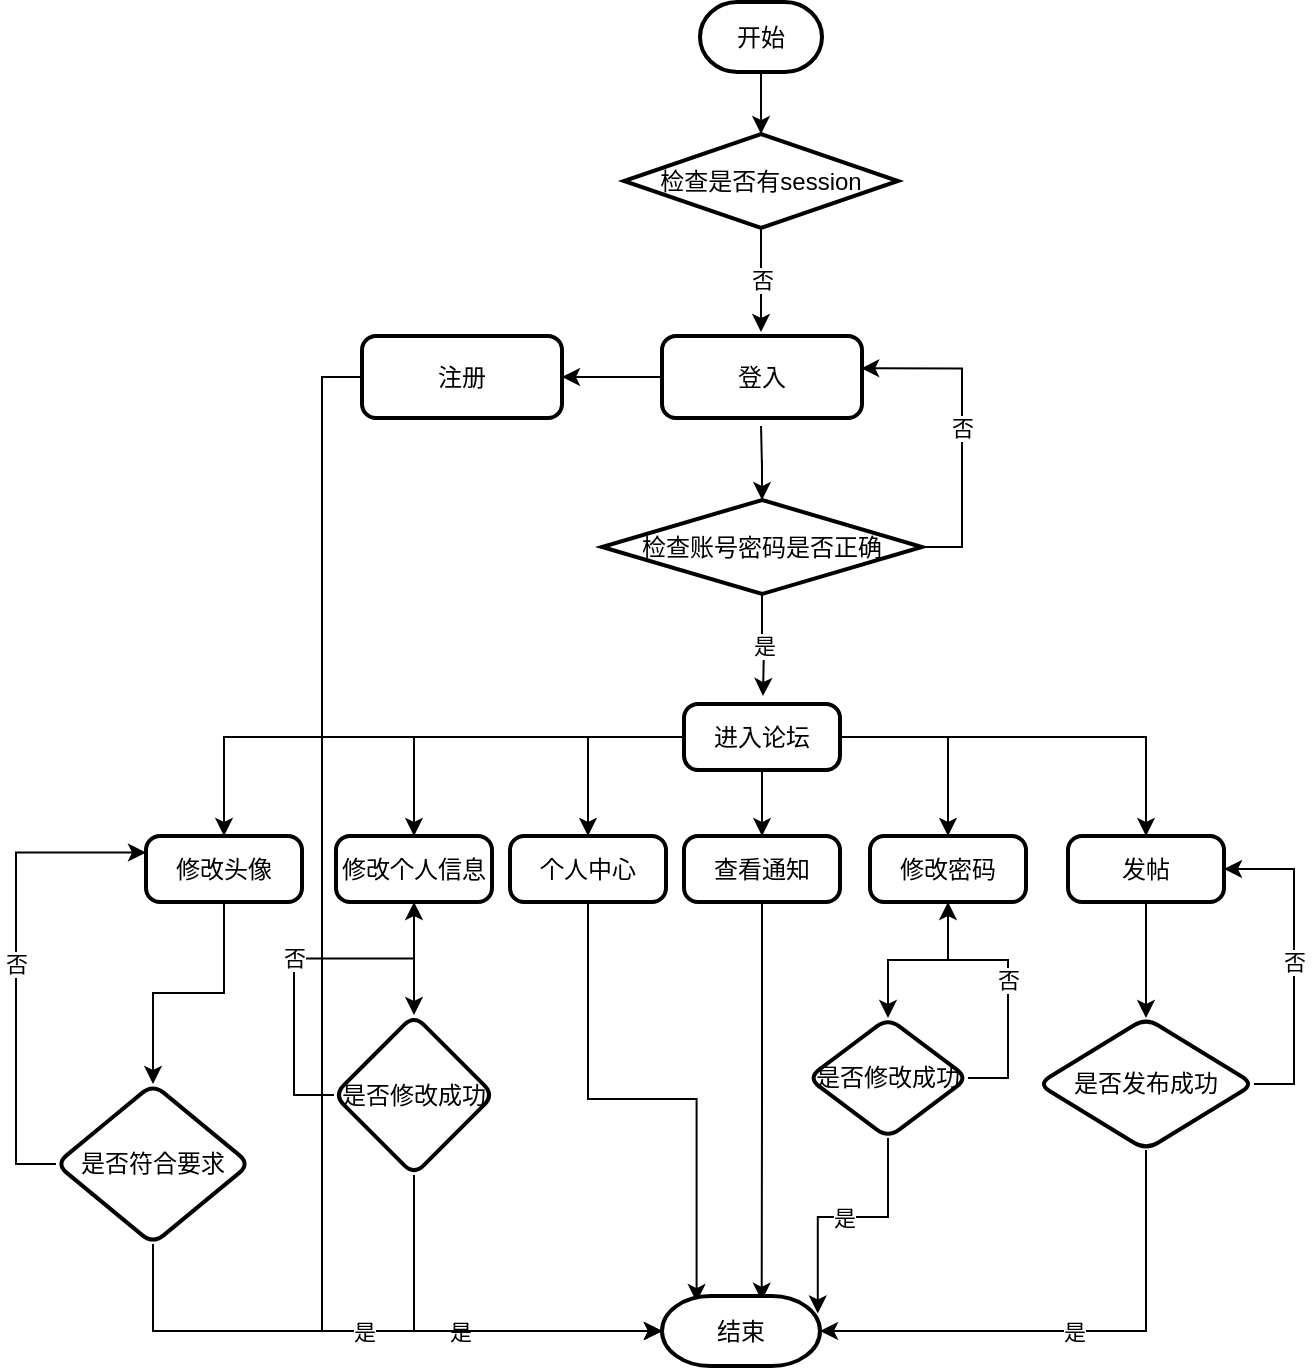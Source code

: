 <mxfile version="20.3.2" type="github">
  <diagram id="othqXeQ_uBLobyq-8VhW" name="第 1 页">
    <mxGraphModel dx="1422" dy="794" grid="0" gridSize="10" guides="1" tooltips="1" connect="1" arrows="1" fold="1" page="1" pageScale="1" pageWidth="827" pageHeight="1169" math="0" shadow="0">
      <root>
        <mxCell id="0" />
        <mxCell id="1" parent="0" />
        <mxCell id="DGvuqAQG5Nx5wT4afMYh-6" style="edgeStyle=orthogonalEdgeStyle;rounded=0;orthogonalLoop=1;jettySize=auto;html=1;exitX=0.5;exitY=1;exitDx=0;exitDy=0;exitPerimeter=0;" edge="1" parent="1" source="DGvuqAQG5Nx5wT4afMYh-1" target="DGvuqAQG5Nx5wT4afMYh-4">
          <mxGeometry relative="1" as="geometry" />
        </mxCell>
        <mxCell id="DGvuqAQG5Nx5wT4afMYh-1" value="开始" style="strokeWidth=2;html=1;shape=mxgraph.flowchart.terminator;whiteSpace=wrap;" vertex="1" parent="1">
          <mxGeometry x="383" y="12" width="61" height="35" as="geometry" />
        </mxCell>
        <mxCell id="DGvuqAQG5Nx5wT4afMYh-8" value="否" style="edgeStyle=orthogonalEdgeStyle;rounded=0;orthogonalLoop=1;jettySize=auto;html=1;" edge="1" parent="1" source="DGvuqAQG5Nx5wT4afMYh-4">
          <mxGeometry relative="1" as="geometry">
            <mxPoint x="413.5" y="177" as="targetPoint" />
          </mxGeometry>
        </mxCell>
        <mxCell id="DGvuqAQG5Nx5wT4afMYh-4" value="检查是否有session" style="strokeWidth=2;html=1;shape=mxgraph.flowchart.decision;whiteSpace=wrap;" vertex="1" parent="1">
          <mxGeometry x="345" y="78" width="137" height="47" as="geometry" />
        </mxCell>
        <mxCell id="DGvuqAQG5Nx5wT4afMYh-10" value="" style="edgeStyle=orthogonalEdgeStyle;rounded=0;orthogonalLoop=1;jettySize=auto;html=1;" edge="1" parent="1" target="DGvuqAQG5Nx5wT4afMYh-9">
          <mxGeometry relative="1" as="geometry">
            <mxPoint x="413.514" y="224" as="sourcePoint" />
          </mxGeometry>
        </mxCell>
        <mxCell id="DGvuqAQG5Nx5wT4afMYh-17" value="否" style="edgeStyle=orthogonalEdgeStyle;rounded=0;orthogonalLoop=1;jettySize=auto;html=1;exitX=1;exitY=0.5;exitDx=0;exitDy=0;exitPerimeter=0;entryX=0.996;entryY=0.394;entryDx=0;entryDy=0;entryPerimeter=0;" edge="1" parent="1" source="DGvuqAQG5Nx5wT4afMYh-9" target="DGvuqAQG5Nx5wT4afMYh-11">
          <mxGeometry relative="1" as="geometry" />
        </mxCell>
        <mxCell id="DGvuqAQG5Nx5wT4afMYh-19" value="是" style="edgeStyle=orthogonalEdgeStyle;rounded=0;orthogonalLoop=1;jettySize=auto;html=1;" edge="1" parent="1" source="DGvuqAQG5Nx5wT4afMYh-9">
          <mxGeometry relative="1" as="geometry">
            <mxPoint x="414.486" y="359" as="targetPoint" />
          </mxGeometry>
        </mxCell>
        <mxCell id="DGvuqAQG5Nx5wT4afMYh-9" value="检查账号密码是否正确" style="strokeWidth=2;html=1;shape=mxgraph.flowchart.decision;whiteSpace=wrap;" vertex="1" parent="1">
          <mxGeometry x="334" y="261" width="160" height="47" as="geometry" />
        </mxCell>
        <mxCell id="DGvuqAQG5Nx5wT4afMYh-13" value="" style="edgeStyle=orthogonalEdgeStyle;rounded=0;orthogonalLoop=1;jettySize=auto;html=1;" edge="1" parent="1" source="DGvuqAQG5Nx5wT4afMYh-11" target="DGvuqAQG5Nx5wT4afMYh-12">
          <mxGeometry relative="1" as="geometry" />
        </mxCell>
        <mxCell id="DGvuqAQG5Nx5wT4afMYh-11" value="登入" style="rounded=1;whiteSpace=wrap;html=1;absoluteArcSize=1;arcSize=14;strokeWidth=2;" vertex="1" parent="1">
          <mxGeometry x="364" y="179" width="100" height="41" as="geometry" />
        </mxCell>
        <mxCell id="DGvuqAQG5Nx5wT4afMYh-55" style="edgeStyle=orthogonalEdgeStyle;rounded=0;orthogonalLoop=1;jettySize=auto;html=1;exitX=0;exitY=0.5;exitDx=0;exitDy=0;entryX=0;entryY=0.5;entryDx=0;entryDy=0;entryPerimeter=0;" edge="1" parent="1" source="DGvuqAQG5Nx5wT4afMYh-12" target="DGvuqAQG5Nx5wT4afMYh-39">
          <mxGeometry relative="1" as="geometry" />
        </mxCell>
        <mxCell id="DGvuqAQG5Nx5wT4afMYh-12" value="注册" style="rounded=1;whiteSpace=wrap;html=1;absoluteArcSize=1;arcSize=14;strokeWidth=2;" vertex="1" parent="1">
          <mxGeometry x="214" y="179" width="100" height="41" as="geometry" />
        </mxCell>
        <mxCell id="DGvuqAQG5Nx5wT4afMYh-22" value="" style="edgeStyle=orthogonalEdgeStyle;rounded=0;orthogonalLoop=1;jettySize=auto;html=1;" edge="1" parent="1" source="DGvuqAQG5Nx5wT4afMYh-20" target="DGvuqAQG5Nx5wT4afMYh-21">
          <mxGeometry relative="1" as="geometry" />
        </mxCell>
        <mxCell id="DGvuqAQG5Nx5wT4afMYh-24" value="" style="edgeStyle=orthogonalEdgeStyle;rounded=0;orthogonalLoop=1;jettySize=auto;html=1;" edge="1" parent="1" source="DGvuqAQG5Nx5wT4afMYh-20" target="DGvuqAQG5Nx5wT4afMYh-23">
          <mxGeometry relative="1" as="geometry" />
        </mxCell>
        <mxCell id="DGvuqAQG5Nx5wT4afMYh-26" value="" style="edgeStyle=orthogonalEdgeStyle;rounded=0;orthogonalLoop=1;jettySize=auto;html=1;" edge="1" parent="1" source="DGvuqAQG5Nx5wT4afMYh-20" target="DGvuqAQG5Nx5wT4afMYh-25">
          <mxGeometry relative="1" as="geometry" />
        </mxCell>
        <mxCell id="DGvuqAQG5Nx5wT4afMYh-28" value="" style="edgeStyle=orthogonalEdgeStyle;rounded=0;orthogonalLoop=1;jettySize=auto;html=1;" edge="1" parent="1" source="DGvuqAQG5Nx5wT4afMYh-20" target="DGvuqAQG5Nx5wT4afMYh-27">
          <mxGeometry relative="1" as="geometry" />
        </mxCell>
        <mxCell id="DGvuqAQG5Nx5wT4afMYh-32" value="" style="edgeStyle=orthogonalEdgeStyle;rounded=0;orthogonalLoop=1;jettySize=auto;html=1;" edge="1" parent="1" source="DGvuqAQG5Nx5wT4afMYh-20" target="DGvuqAQG5Nx5wT4afMYh-31">
          <mxGeometry relative="1" as="geometry" />
        </mxCell>
        <mxCell id="DGvuqAQG5Nx5wT4afMYh-34" value="" style="edgeStyle=orthogonalEdgeStyle;rounded=0;orthogonalLoop=1;jettySize=auto;html=1;" edge="1" parent="1" source="DGvuqAQG5Nx5wT4afMYh-20" target="DGvuqAQG5Nx5wT4afMYh-33">
          <mxGeometry relative="1" as="geometry" />
        </mxCell>
        <mxCell id="DGvuqAQG5Nx5wT4afMYh-20" value="进入论坛" style="rounded=1;whiteSpace=wrap;html=1;absoluteArcSize=1;arcSize=14;strokeWidth=2;" vertex="1" parent="1">
          <mxGeometry x="375" y="363" width="78" height="33" as="geometry" />
        </mxCell>
        <mxCell id="DGvuqAQG5Nx5wT4afMYh-48" value="" style="edgeStyle=orthogonalEdgeStyle;rounded=0;orthogonalLoop=1;jettySize=auto;html=1;" edge="1" parent="1" source="DGvuqAQG5Nx5wT4afMYh-21" target="DGvuqAQG5Nx5wT4afMYh-47">
          <mxGeometry relative="1" as="geometry" />
        </mxCell>
        <mxCell id="DGvuqAQG5Nx5wT4afMYh-21" value="修改个人信息" style="rounded=1;whiteSpace=wrap;html=1;absoluteArcSize=1;arcSize=14;strokeWidth=2;" vertex="1" parent="1">
          <mxGeometry x="201" y="429" width="78" height="33" as="geometry" />
        </mxCell>
        <mxCell id="DGvuqAQG5Nx5wT4afMYh-44" value="" style="edgeStyle=orthogonalEdgeStyle;rounded=0;orthogonalLoop=1;jettySize=auto;html=1;" edge="1" parent="1" source="DGvuqAQG5Nx5wT4afMYh-23" target="DGvuqAQG5Nx5wT4afMYh-43">
          <mxGeometry relative="1" as="geometry" />
        </mxCell>
        <mxCell id="DGvuqAQG5Nx5wT4afMYh-23" value="修改密码" style="rounded=1;whiteSpace=wrap;html=1;absoluteArcSize=1;arcSize=14;strokeWidth=2;" vertex="1" parent="1">
          <mxGeometry x="468" y="429" width="78" height="33" as="geometry" />
        </mxCell>
        <mxCell id="DGvuqAQG5Nx5wT4afMYh-51" value="" style="edgeStyle=orthogonalEdgeStyle;rounded=0;orthogonalLoop=1;jettySize=auto;html=1;" edge="1" parent="1" source="DGvuqAQG5Nx5wT4afMYh-25" target="DGvuqAQG5Nx5wT4afMYh-50">
          <mxGeometry relative="1" as="geometry" />
        </mxCell>
        <mxCell id="DGvuqAQG5Nx5wT4afMYh-25" value="修改头像" style="rounded=1;whiteSpace=wrap;html=1;absoluteArcSize=1;arcSize=14;strokeWidth=2;" vertex="1" parent="1">
          <mxGeometry x="106" y="429" width="78" height="33" as="geometry" />
        </mxCell>
        <mxCell id="DGvuqAQG5Nx5wT4afMYh-36" value="" style="edgeStyle=orthogonalEdgeStyle;rounded=0;orthogonalLoop=1;jettySize=auto;html=1;" edge="1" parent="1" source="DGvuqAQG5Nx5wT4afMYh-27" target="DGvuqAQG5Nx5wT4afMYh-35">
          <mxGeometry relative="1" as="geometry" />
        </mxCell>
        <mxCell id="DGvuqAQG5Nx5wT4afMYh-27" value="发帖" style="rounded=1;whiteSpace=wrap;html=1;absoluteArcSize=1;arcSize=14;strokeWidth=2;" vertex="1" parent="1">
          <mxGeometry x="567" y="429" width="78" height="33" as="geometry" />
        </mxCell>
        <mxCell id="DGvuqAQG5Nx5wT4afMYh-41" style="edgeStyle=orthogonalEdgeStyle;rounded=0;orthogonalLoop=1;jettySize=auto;html=1;exitX=0.5;exitY=1;exitDx=0;exitDy=0;entryX=0.631;entryY=0.069;entryDx=0;entryDy=0;entryPerimeter=0;" edge="1" parent="1" source="DGvuqAQG5Nx5wT4afMYh-31" target="DGvuqAQG5Nx5wT4afMYh-39">
          <mxGeometry relative="1" as="geometry" />
        </mxCell>
        <mxCell id="DGvuqAQG5Nx5wT4afMYh-31" value="查看通知" style="rounded=1;whiteSpace=wrap;html=1;absoluteArcSize=1;arcSize=14;strokeWidth=2;" vertex="1" parent="1">
          <mxGeometry x="375" y="429" width="78" height="33" as="geometry" />
        </mxCell>
        <mxCell id="DGvuqAQG5Nx5wT4afMYh-42" style="edgeStyle=orthogonalEdgeStyle;rounded=0;orthogonalLoop=1;jettySize=auto;html=1;exitX=0.5;exitY=1;exitDx=0;exitDy=0;entryX=0.219;entryY=0.086;entryDx=0;entryDy=0;entryPerimeter=0;" edge="1" parent="1" source="DGvuqAQG5Nx5wT4afMYh-33" target="DGvuqAQG5Nx5wT4afMYh-39">
          <mxGeometry relative="1" as="geometry" />
        </mxCell>
        <mxCell id="DGvuqAQG5Nx5wT4afMYh-33" value="个人中心" style="rounded=1;whiteSpace=wrap;html=1;absoluteArcSize=1;arcSize=14;strokeWidth=2;" vertex="1" parent="1">
          <mxGeometry x="288" y="429" width="78" height="33" as="geometry" />
        </mxCell>
        <mxCell id="DGvuqAQG5Nx5wT4afMYh-38" value="否" style="edgeStyle=orthogonalEdgeStyle;rounded=0;orthogonalLoop=1;jettySize=auto;html=1;exitX=1;exitY=0.5;exitDx=0;exitDy=0;entryX=1;entryY=0.5;entryDx=0;entryDy=0;" edge="1" parent="1" source="DGvuqAQG5Nx5wT4afMYh-35" target="DGvuqAQG5Nx5wT4afMYh-27">
          <mxGeometry relative="1" as="geometry" />
        </mxCell>
        <mxCell id="DGvuqAQG5Nx5wT4afMYh-40" value="是" style="edgeStyle=orthogonalEdgeStyle;rounded=0;orthogonalLoop=1;jettySize=auto;html=1;exitX=0.5;exitY=1;exitDx=0;exitDy=0;entryX=1;entryY=0.5;entryDx=0;entryDy=0;entryPerimeter=0;" edge="1" parent="1" source="DGvuqAQG5Nx5wT4afMYh-35" target="DGvuqAQG5Nx5wT4afMYh-39">
          <mxGeometry relative="1" as="geometry" />
        </mxCell>
        <mxCell id="DGvuqAQG5Nx5wT4afMYh-35" value="是否发布成功" style="rhombus;whiteSpace=wrap;html=1;rounded=1;arcSize=14;strokeWidth=2;" vertex="1" parent="1">
          <mxGeometry x="552" y="520" width="108" height="66" as="geometry" />
        </mxCell>
        <mxCell id="DGvuqAQG5Nx5wT4afMYh-39" value="结束" style="strokeWidth=2;html=1;shape=mxgraph.flowchart.terminator;whiteSpace=wrap;" vertex="1" parent="1">
          <mxGeometry x="364" y="659" width="79" height="35" as="geometry" />
        </mxCell>
        <mxCell id="DGvuqAQG5Nx5wT4afMYh-45" value="否" style="edgeStyle=orthogonalEdgeStyle;rounded=0;orthogonalLoop=1;jettySize=auto;html=1;exitX=1;exitY=0.5;exitDx=0;exitDy=0;" edge="1" parent="1" source="DGvuqAQG5Nx5wT4afMYh-43" target="DGvuqAQG5Nx5wT4afMYh-23">
          <mxGeometry relative="1" as="geometry" />
        </mxCell>
        <mxCell id="DGvuqAQG5Nx5wT4afMYh-46" value="是" style="edgeStyle=orthogonalEdgeStyle;rounded=0;orthogonalLoop=1;jettySize=auto;html=1;exitX=0.5;exitY=1;exitDx=0;exitDy=0;entryX=0.986;entryY=0.249;entryDx=0;entryDy=0;entryPerimeter=0;" edge="1" parent="1" source="DGvuqAQG5Nx5wT4afMYh-43" target="DGvuqAQG5Nx5wT4afMYh-39">
          <mxGeometry relative="1" as="geometry" />
        </mxCell>
        <mxCell id="DGvuqAQG5Nx5wT4afMYh-43" value="是否修改成功" style="rhombus;whiteSpace=wrap;html=1;rounded=1;arcSize=14;strokeWidth=2;" vertex="1" parent="1">
          <mxGeometry x="437" y="520" width="80" height="60" as="geometry" />
        </mxCell>
        <mxCell id="DGvuqAQG5Nx5wT4afMYh-49" value="是" style="edgeStyle=orthogonalEdgeStyle;rounded=0;orthogonalLoop=1;jettySize=auto;html=1;exitX=0.5;exitY=1;exitDx=0;exitDy=0;entryX=0;entryY=0.5;entryDx=0;entryDy=0;entryPerimeter=0;" edge="1" parent="1" source="DGvuqAQG5Nx5wT4afMYh-47" target="DGvuqAQG5Nx5wT4afMYh-39">
          <mxGeometry relative="1" as="geometry" />
        </mxCell>
        <mxCell id="DGvuqAQG5Nx5wT4afMYh-52" value="否" style="edgeStyle=orthogonalEdgeStyle;rounded=0;orthogonalLoop=1;jettySize=auto;html=1;exitX=0;exitY=0.5;exitDx=0;exitDy=0;" edge="1" parent="1" source="DGvuqAQG5Nx5wT4afMYh-47" target="DGvuqAQG5Nx5wT4afMYh-21">
          <mxGeometry relative="1" as="geometry" />
        </mxCell>
        <mxCell id="DGvuqAQG5Nx5wT4afMYh-47" value="是否修改成功" style="rhombus;whiteSpace=wrap;html=1;rounded=1;arcSize=14;strokeWidth=2;" vertex="1" parent="1">
          <mxGeometry x="200" y="518.5" width="80" height="80" as="geometry" />
        </mxCell>
        <mxCell id="DGvuqAQG5Nx5wT4afMYh-53" value="是" style="edgeStyle=orthogonalEdgeStyle;rounded=0;orthogonalLoop=1;jettySize=auto;html=1;exitX=0.5;exitY=1;exitDx=0;exitDy=0;entryX=0;entryY=0.5;entryDx=0;entryDy=0;entryPerimeter=0;" edge="1" parent="1" source="DGvuqAQG5Nx5wT4afMYh-50" target="DGvuqAQG5Nx5wT4afMYh-39">
          <mxGeometry relative="1" as="geometry" />
        </mxCell>
        <mxCell id="DGvuqAQG5Nx5wT4afMYh-54" value="否" style="edgeStyle=orthogonalEdgeStyle;rounded=0;orthogonalLoop=1;jettySize=auto;html=1;exitX=0;exitY=0.5;exitDx=0;exitDy=0;entryX=0;entryY=0.25;entryDx=0;entryDy=0;" edge="1" parent="1" source="DGvuqAQG5Nx5wT4afMYh-50" target="DGvuqAQG5Nx5wT4afMYh-25">
          <mxGeometry relative="1" as="geometry" />
        </mxCell>
        <mxCell id="DGvuqAQG5Nx5wT4afMYh-50" value="是否符合要求" style="rhombus;whiteSpace=wrap;html=1;rounded=1;arcSize=14;strokeWidth=2;" vertex="1" parent="1">
          <mxGeometry x="61" y="553" width="97" height="80" as="geometry" />
        </mxCell>
      </root>
    </mxGraphModel>
  </diagram>
</mxfile>
